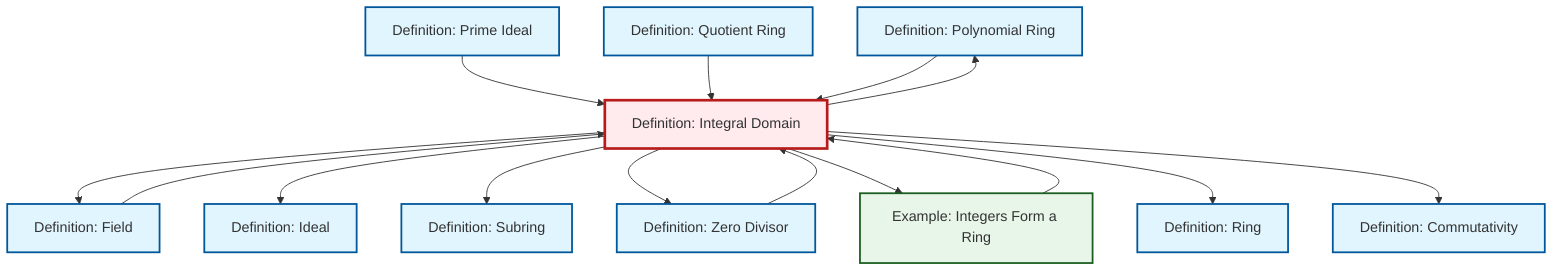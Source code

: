 graph TD
    classDef definition fill:#e1f5fe,stroke:#01579b,stroke-width:2px
    classDef theorem fill:#f3e5f5,stroke:#4a148c,stroke-width:2px
    classDef axiom fill:#fff3e0,stroke:#e65100,stroke-width:2px
    classDef example fill:#e8f5e9,stroke:#1b5e20,stroke-width:2px
    classDef current fill:#ffebee,stroke:#b71c1c,stroke-width:3px
    def-ring["Definition: Ring"]:::definition
    def-polynomial-ring["Definition: Polynomial Ring"]:::definition
    def-subring["Definition: Subring"]:::definition
    ex-integers-ring["Example: Integers Form a Ring"]:::example
    def-prime-ideal["Definition: Prime Ideal"]:::definition
    def-quotient-ring["Definition: Quotient Ring"]:::definition
    def-integral-domain["Definition: Integral Domain"]:::definition
    def-zero-divisor["Definition: Zero Divisor"]:::definition
    def-ideal["Definition: Ideal"]:::definition
    def-field["Definition: Field"]:::definition
    def-commutativity["Definition: Commutativity"]:::definition
    def-integral-domain --> def-field
    ex-integers-ring --> def-integral-domain
    def-prime-ideal --> def-integral-domain
    def-field --> def-integral-domain
    def-integral-domain --> def-ideal
    def-integral-domain --> def-subring
    def-integral-domain --> def-zero-divisor
    def-integral-domain --> def-polynomial-ring
    def-quotient-ring --> def-integral-domain
    def-integral-domain --> ex-integers-ring
    def-integral-domain --> def-ring
    def-polynomial-ring --> def-integral-domain
    def-zero-divisor --> def-integral-domain
    def-integral-domain --> def-commutativity
    class def-integral-domain current